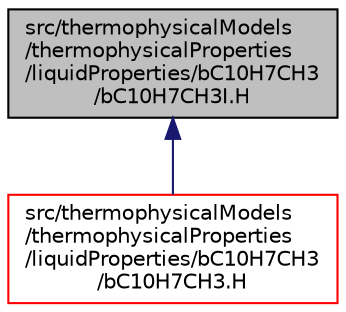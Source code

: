 digraph "src/thermophysicalModels/thermophysicalProperties/liquidProperties/bC10H7CH3/bC10H7CH3I.H"
{
  bgcolor="transparent";
  edge [fontname="Helvetica",fontsize="10",labelfontname="Helvetica",labelfontsize="10"];
  node [fontname="Helvetica",fontsize="10",shape=record];
  Node1 [label="src/thermophysicalModels\l/thermophysicalProperties\l/liquidProperties/bC10H7CH3\l/bC10H7CH3I.H",height=0.2,width=0.4,color="black", fillcolor="grey75", style="filled" fontcolor="black"];
  Node1 -> Node2 [dir="back",color="midnightblue",fontsize="10",style="solid",fontname="Helvetica"];
  Node2 [label="src/thermophysicalModels\l/thermophysicalProperties\l/liquidProperties/bC10H7CH3\l/bC10H7CH3.H",height=0.2,width=0.4,color="red",URL="$bC10H7CH3_8H.html"];
}
